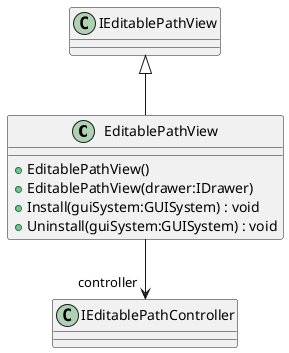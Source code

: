 @startuml
class EditablePathView {
    + EditablePathView()
    + EditablePathView(drawer:IDrawer)
    + Install(guiSystem:GUISystem) : void
    + Uninstall(guiSystem:GUISystem) : void
}
IEditablePathView <|-- EditablePathView
EditablePathView --> "controller" IEditablePathController
@enduml

